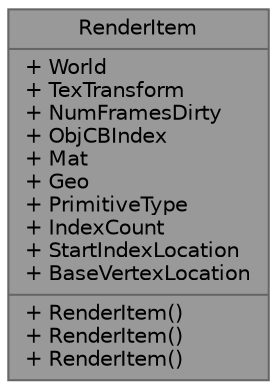 digraph "RenderItem"
{
 // LATEX_PDF_SIZE
  bgcolor="transparent";
  edge [fontname=Helvetica,fontsize=10,labelfontname=Helvetica,labelfontsize=10];
  node [fontname=Helvetica,fontsize=10,shape=box,height=0.2,width=0.4];
  Node1 [shape=record,label="{RenderItem\n|+ World\l+ TexTransform\l+ NumFramesDirty\l+ ObjCBIndex\l+ Mat\l+ Geo\l+ PrimitiveType\l+ IndexCount\l+ StartIndexLocation\l+ BaseVertexLocation\l|+ RenderItem()\l+ RenderItem()\l+ RenderItem()\l}",height=0.2,width=0.4,color="gray40", fillcolor="grey60", style="filled", fontcolor="black",tooltip=" "];
}
